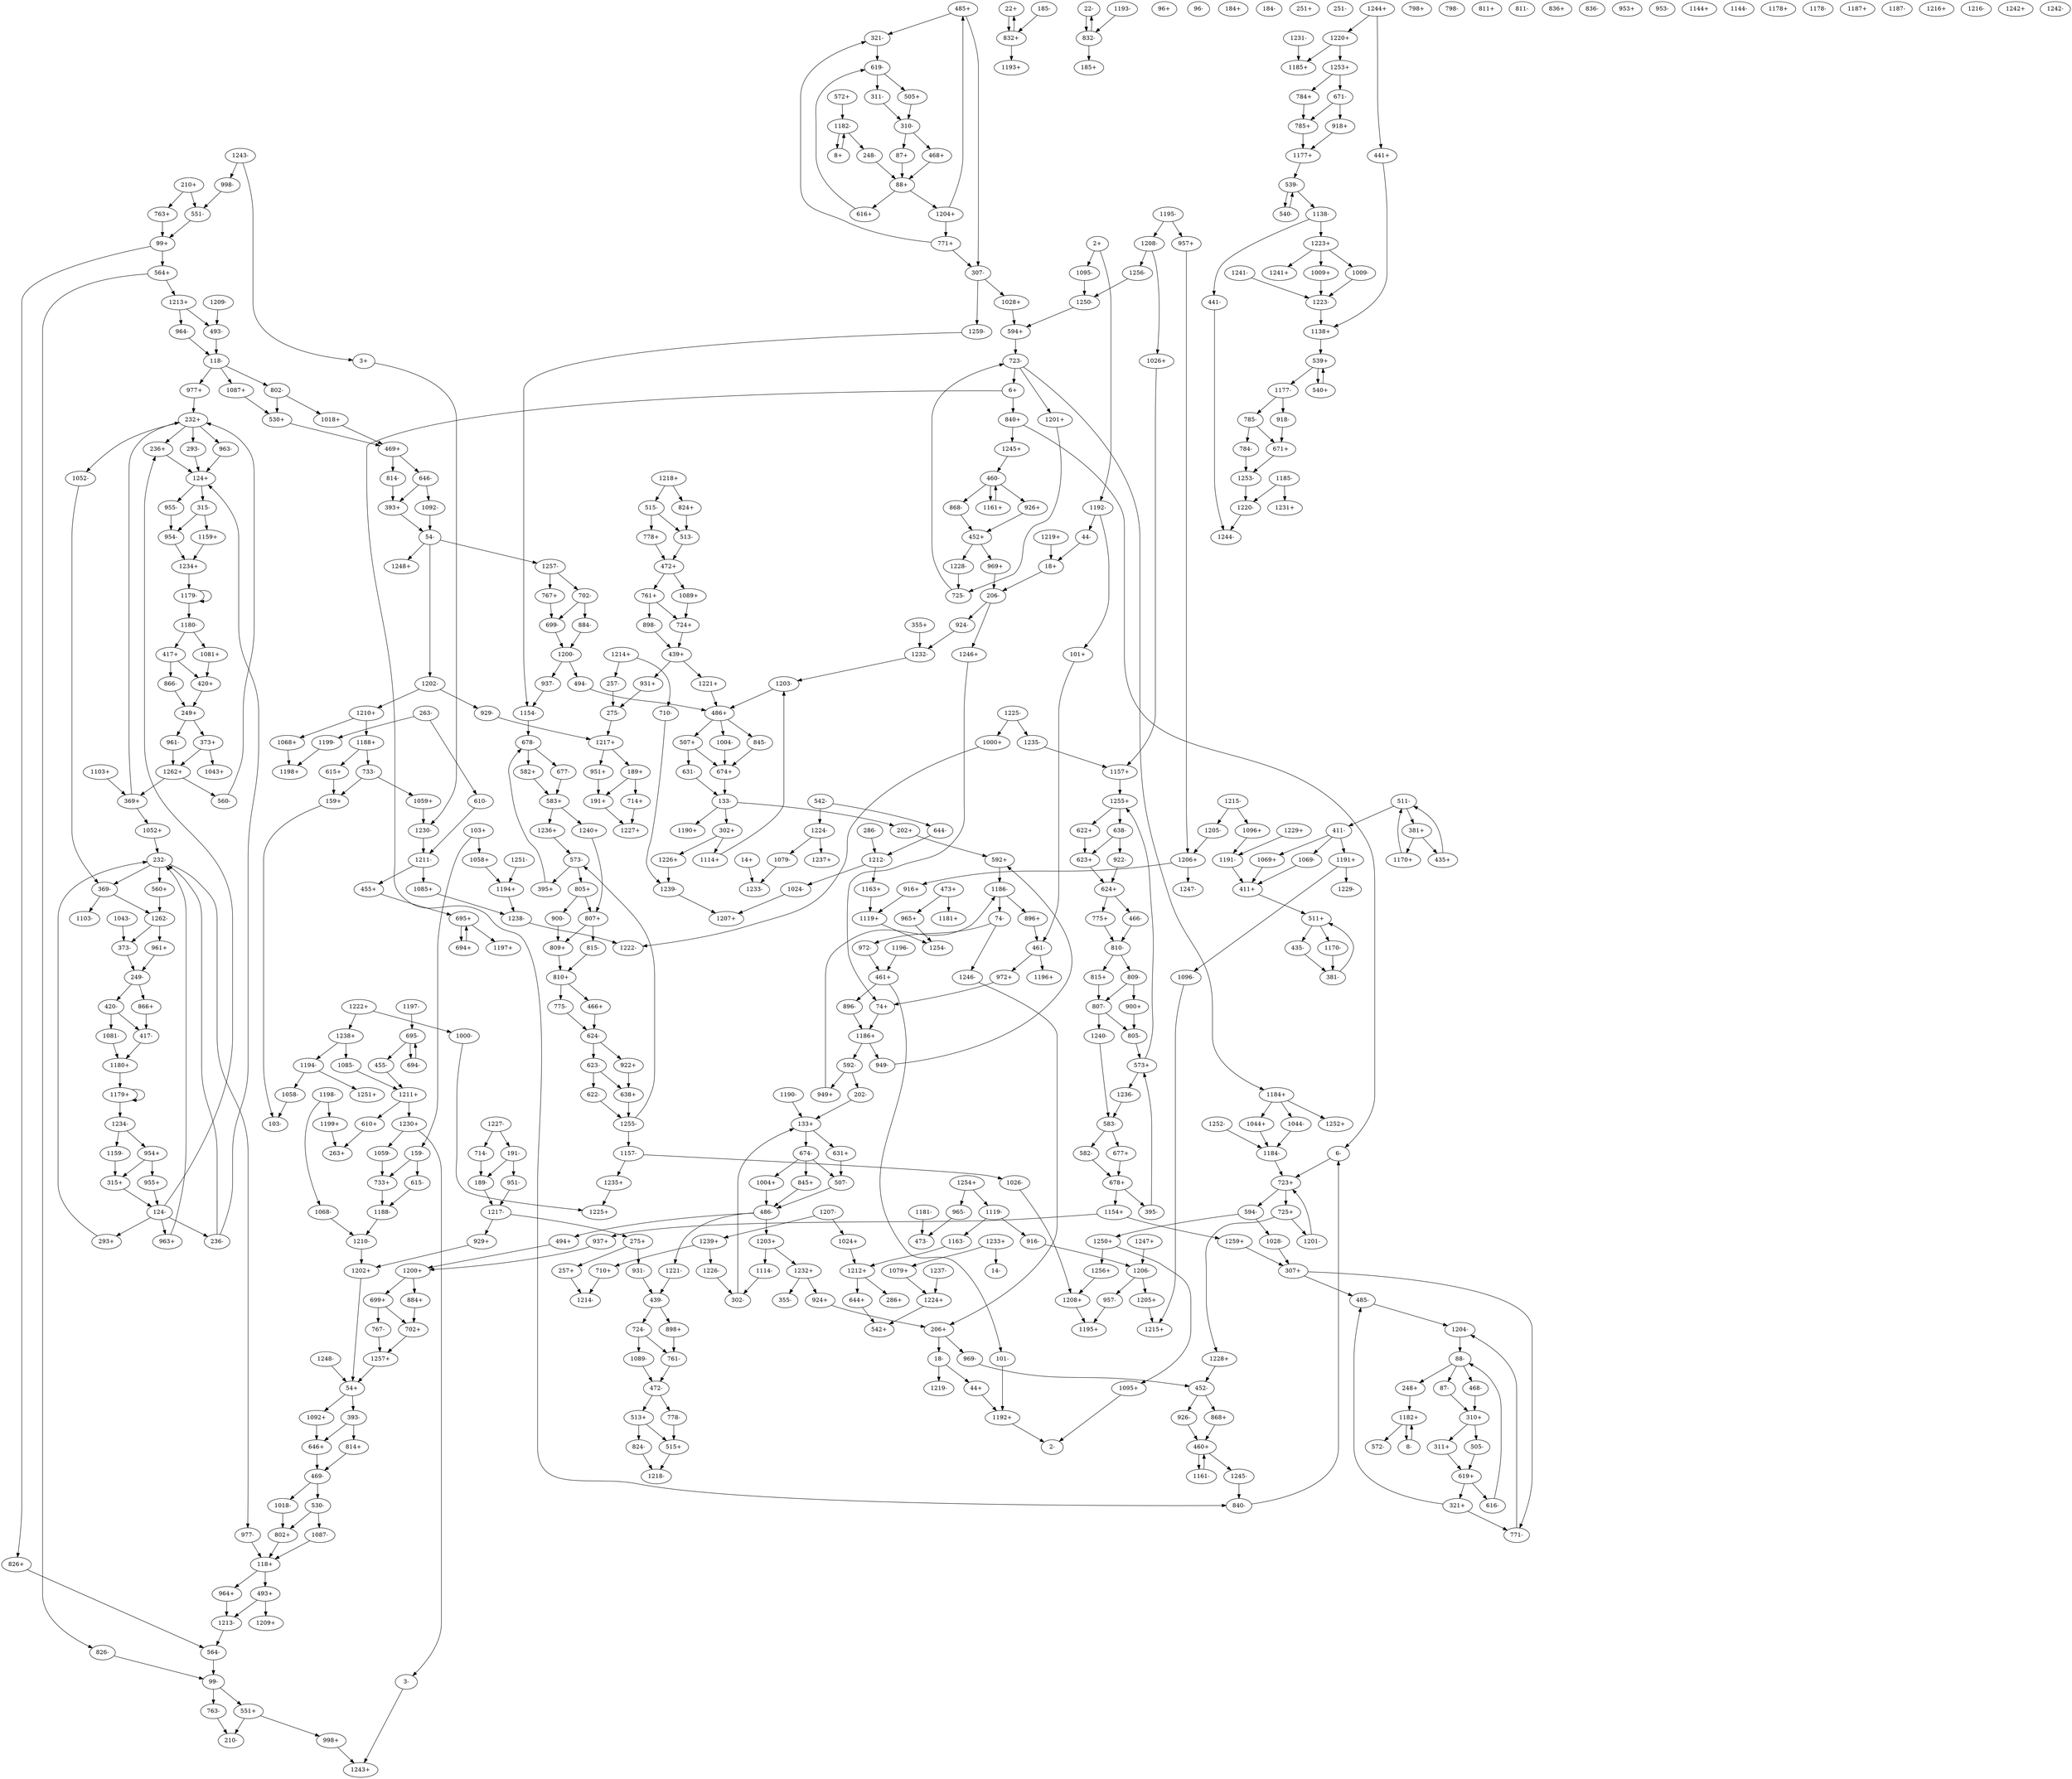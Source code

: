 digraph adj {
graph [k=96]
edge [d=-95]
"2+" [l=3406 C=49577]
"2-" [l=3406 C=49577]
"3+" [l=7853 C=103282]
"3-" [l=7853 C=103282]
"6+" [l=8737 C=112215]
"6-" [l=8737 C=112215]
"8+" [l=1013 C=10418]
"8-" [l=1013 C=10418]
"14+" [l=7589 C=96271]
"14-" [l=7589 C=96271]
"18+" [l=4107 C=62428]
"18-" [l=4107 C=62428]
"22+" [l=1031 C=14267]
"22-" [l=1031 C=14267]
"44+" [l=189 C=188]
"44-" [l=189 C=188]
"54+" [l=1926 C=91449]
"54-" [l=1926 C=91449]
"74+" [l=1682 C=27883]
"74-" [l=1682 C=27883]
"87+" [l=667 C=6339]
"87-" [l=667 C=6339]
"88+" [l=210 C=3729]
"88-" [l=210 C=3729]
"96+" [l=6206 C=80913]
"96-" [l=6206 C=80913]
"99+" [l=5428 C=73415]
"99-" [l=5428 C=73415]
"101+" [l=11035 C=150379]
"101-" [l=11035 C=150379]
"103+" [l=2527 C=28176]
"103-" [l=2527 C=28176]
"118+" [l=3802 C=176116]
"118-" [l=3802 C=176116]
"124+" [l=512 C=73236]
"124-" [l=512 C=73236]
"133+" [l=586 C=25610]
"133-" [l=586 C=25610]
"159+" [l=4959 C=65861]
"159-" [l=4959 C=65861]
"184+" [l=11142 C=182943]
"184-" [l=11142 C=182943]
"185+" [l=4138 C=48518]
"185-" [l=4138 C=48518]
"189+" [l=174 C=854]
"189-" [l=174 C=854]
"191+" [l=174 C=1506]
"191-" [l=174 C=1506]
"202+" [l=5027 C=65322]
"202-" [l=5027 C=65322]
"206+" [l=4612 C=73257]
"206-" [l=4612 C=73257]
"210+" [l=668 C=6964]
"210-" [l=668 C=6964]
"232+" [l=119 C=4915]
"232-" [l=119 C=4915]
"236+" [l=127 C=5945]
"236-" [l=127 C=5945]
"248+" [l=1657 C=19393]
"248-" [l=1657 C=19393]
"249+" [l=388 C=48216]
"249-" [l=388 C=48216]
"251+" [l=3294 C=41718]
"251-" [l=3294 C=41718]
"257+" [l=7091 C=97226]
"257-" [l=7091 C=97226]
"263+" [l=20098 C=274972]
"263-" [l=20098 C=274972]
"275+" [l=3208 C=43026]
"275-" [l=3208 C=43026]
"286+" [l=1475 C=17422]
"286-" [l=1475 C=17422]
"293+" [l=191 C=192]
"293-" [l=191 C=192]
"302+" [l=4696 C=69077]
"302-" [l=4696 C=69077]
"307+" [l=3321 C=50524]
"307-" [l=3321 C=50524]
"310+" [l=169 C=1309]
"310-" [l=169 C=1309]
"311+" [l=399 C=3124]
"311-" [l=399 C=3124]
"315+" [l=103 C=1344]
"315-" [l=103 C=1344]
"321+" [l=2067 C=23698]
"321-" [l=2067 C=23698]
"355+" [l=2262 C=29124]
"355-" [l=2262 C=29124]
"369+" [l=122 C=5948]
"369-" [l=122 C=5948]
"373+" [l=155 C=12128]
"373-" [l=155 C=12128]
"381+" [l=667 C=11965]
"381-" [l=667 C=11965]
"393+" [l=142 C=2832]
"393-" [l=142 C=2832]
"395+" [l=325 C=4498]
"395-" [l=325 C=4498]
"411+" [l=3410 C=43578]
"411-" [l=3410 C=43578]
"417+" [l=109 C=2376]
"417-" [l=109 C=2376]
"420+" [l=109 C=2315]
"420-" [l=109 C=2315]
"435+" [l=1326 C=17805]
"435-" [l=1326 C=17805]
"439+" [l=785 C=11247]
"439-" [l=785 C=11247]
"441+" [l=187 C=184]
"441-" [l=187 C=184]
"452+" [l=260 C=2620]
"452-" [l=260 C=2620]
"455+" [l=2005 C=23582]
"455-" [l=2005 C=23582]
"460+" [l=114 C=532]
"460-" [l=114 C=532]
"461+" [l=783 C=9754]
"461-" [l=783 C=9754]
"466+" [l=430 C=4174]
"466-" [l=430 C=4174]
"468+" [l=667 C=8473]
"468-" [l=667 C=8473]
"469+" [l=283 C=11109]
"469-" [l=283 C=11109]
"472+" [l=3049 C=44199]
"472-" [l=3049 C=44199]
"473+" [l=241 C=969]
"473-" [l=241 C=969]
"485+" [l=278 C=3202]
"485-" [l=278 C=3202]
"486+" [l=324 C=9304]
"486-" [l=324 C=9304]
"493+" [l=168 C=1363]
"493-" [l=168 C=1363]
"494+" [l=1758 C=19674]
"494-" [l=1758 C=19674]
"505+" [l=387 C=3072]
"505-" [l=387 C=3072]
"507+" [l=119 C=660]
"507-" [l=119 C=660]
"511+" [l=121 C=993]
"511-" [l=121 C=993]
"513+" [l=110 C=307]
"513-" [l=110 C=307]
"515+" [l=110 C=210]
"515-" [l=110 C=210]
"530+" [l=155 C=2887]
"530-" [l=155 C=2887]
"539+" [l=206 C=3036]
"539-" [l=206 C=3036]
"540+" [l=369 C=4903]
"540-" [l=369 C=4903]
"542+" [l=1947 C=21575]
"542-" [l=1947 C=21575]
"551+" [l=188 C=1186]
"551-" [l=188 C=1186]
"560+" [l=191 C=207]
"560-" [l=191 C=207]
"564+" [l=192 C=1372]
"564-" [l=192 C=1372]
"572+" [l=822 C=8973]
"572-" [l=822 C=8973]
"573+" [l=175 C=2269]
"573-" [l=175 C=2269]
"582+" [l=415 C=4176]
"582-" [l=415 C=4176]
"583+" [l=132 C=1217]
"583-" [l=132 C=1217]
"592+" [l=211 C=2475]
"592-" [l=211 C=2475]
"594+" [l=2350 C=29556]
"594-" [l=2350 C=29556]
"610+" [l=191 C=192]
"610-" [l=191 C=192]
"615+" [l=191 C=192]
"615-" [l=191 C=192]
"616+" [l=815 C=8687]
"616-" [l=815 C=8687]
"619+" [l=235 C=4153]
"619-" [l=235 C=4153]
"622+" [l=382 C=4943]
"622-" [l=382 C=4943]
"623+" [l=110 C=294]
"623-" [l=110 C=294]
"624+" [l=97 C=56]
"624-" [l=97 C=56]
"631+" [l=298 C=2334]
"631-" [l=298 C=2334]
"638+" [l=299 C=4110]
"638-" [l=299 C=4110]
"644+" [l=191 C=192]
"644-" [l=191 C=192]
"646+" [l=142 C=2995]
"646-" [l=142 C=2995]
"671+" [l=120 C=339]
"671-" [l=120 C=339]
"674+" [l=219 C=3466]
"674-" [l=219 C=3466]
"677+" [l=415 C=5106]
"677-" [l=415 C=5106]
"678+" [l=106 C=440]
"678-" [l=106 C=440]
"694+" [l=287 C=2800]
"694-" [l=287 C=2800]
"695+" [l=227 C=3815]
"695-" [l=227 C=3815]
"699+" [l=123 C=439]
"699-" [l=123 C=439]
"702+" [l=123 C=377]
"702-" [l=123 C=377]
"710+" [l=190 C=190]
"710-" [l=190 C=190]
"714+" [l=191 C=192]
"714-" [l=191 C=192]
"723+" [l=141 C=1635]
"723-" [l=141 C=1635]
"724+" [l=123 C=385]
"724-" [l=123 C=385]
"725+" [l=204 C=2525]
"725-" [l=204 C=2525]
"733+" [l=167 C=825]
"733-" [l=167 C=825]
"761+" [l=123 C=479]
"761-" [l=123 C=479]
"763+" [l=191 C=192]
"763-" [l=191 C=192]
"767+" [l=191 C=192]
"767-" [l=191 C=192]
"771+" [l=302 C=2321]
"771-" [l=302 C=2321]
"775+" [l=430 C=2968]
"775-" [l=430 C=2968]
"778+" [l=191 C=192]
"778-" [l=191 C=192]
"784+" [l=190 C=190]
"784-" [l=190 C=190]
"785+" [l=120 C=207]
"785-" [l=120 C=207]
"798+" [l=191 C=210]
"798-" [l=191 C=210]
"802+" [l=147 C=2507]
"802-" [l=147 C=2507]
"805+" [l=199 C=903]
"805-" [l=199 C=903]
"807+" [l=119 C=469]
"807-" [l=119 C=469]
"809+" [l=132 C=299]
"809-" [l=132 C=299]
"810+" [l=104 C=227]
"810-" [l=104 C=227]
"811+" [l=182 C=536]
"811-" [l=182 C=536]
"814+" [l=191 C=238]
"814-" [l=191 C=238]
"815+" [l=191 C=1036]
"815-" [l=191 C=1036]
"824+" [l=189 C=188]
"824-" [l=189 C=188]
"826+" [l=183 C=176]
"826-" [l=183 C=176]
"832+" [l=214 C=2290]
"832-" [l=214 C=2290]
"836+" [l=191 C=192]
"836-" [l=191 C=192]
"840+" [l=173 C=938]
"840-" [l=173 C=938]
"845+" [l=203 C=1894]
"845-" [l=203 C=1894]
"866+" [l=191 C=192]
"866-" [l=191 C=192]
"868+" [l=191 C=1674]
"868-" [l=191 C=1674]
"884+" [l=191 C=192]
"884-" [l=191 C=192]
"896+" [l=192 C=194]
"896-" [l=192 C=194]
"898+" [l=191 C=192]
"898-" [l=191 C=192]
"900+" [l=191 C=192]
"900-" [l=191 C=192]
"916+" [l=185 C=180]
"916-" [l=185 C=180]
"918+" [l=191 C=192]
"918-" [l=191 C=192]
"922+" [l=182 C=852]
"922-" [l=182 C=852]
"924+" [l=187 C=184]
"924-" [l=187 C=184]
"926+" [l=191 C=192]
"926-" [l=191 C=192]
"929+" [l=188 C=186]
"929-" [l=188 C=186]
"931+" [l=186 C=182]
"931-" [l=186 C=182]
"937+" [l=191 C=192]
"937-" [l=191 C=192]
"949+" [l=182 C=174]
"949-" [l=182 C=174]
"951+" [l=191 C=192]
"951-" [l=191 C=192]
"953+" [l=191 C=192]
"953-" [l=191 C=192]
"954+" [l=102 C=25]
"954-" [l=102 C=25]
"955+" [l=184 C=197]
"955-" [l=184 C=197]
"957+" [l=189 C=188]
"957-" [l=189 C=188]
"961+" [l=191 C=288]
"961-" [l=191 C=288]
"963+" [l=191 C=200]
"963-" [l=191 C=200]
"964+" [l=191 C=192]
"964-" [l=191 C=192]
"965+" [l=186 C=182]
"965-" [l=186 C=182]
"969+" [l=190 C=190]
"969-" [l=190 C=190]
"972+" [l=185 C=180]
"972-" [l=185 C=180]
"977+" [l=188 C=186]
"977-" [l=188 C=186]
"998+" [l=188 C=186]
"998-" [l=188 C=186]
"1000+" [l=189 C=188]
"1000-" [l=189 C=188]
"1004+" [l=198 C=206]
"1004-" [l=198 C=206]
"1009+" [l=181 C=172]
"1009-" [l=181 C=172]
"1018+" [l=191 C=192]
"1018-" [l=191 C=192]
"1024+" [l=190 C=190]
"1024-" [l=190 C=190]
"1026+" [l=191 C=192]
"1026-" [l=191 C=192]
"1028+" [l=209 C=228]
"1028-" [l=209 C=228]
"1043+" [l=193 C=196]
"1043-" [l=193 C=196]
"1044+" [l=182 C=174]
"1044-" [l=182 C=174]
"1052+" [l=183 C=176]
"1052-" [l=183 C=176]
"1058+" [l=185 C=180]
"1058-" [l=185 C=180]
"1059+" [l=207 C=224]
"1059-" [l=207 C=224]
"1068+" [l=190 C=190]
"1068-" [l=190 C=190]
"1069+" [l=181 C=172]
"1069-" [l=181 C=172]
"1079+" [l=183 C=176]
"1079-" [l=183 C=176]
"1081+" [l=191 C=192]
"1081-" [l=191 C=192]
"1085+" [l=194 C=198]
"1085-" [l=194 C=198]
"1087+" [l=191 C=192]
"1087-" [l=191 C=192]
"1089+" [l=191 C=192]
"1089-" [l=191 C=192]
"1092+" [l=191 C=192]
"1092-" [l=191 C=192]
"1095+" [l=190 C=190]
"1095-" [l=190 C=190]
"1096+" [l=183 C=176]
"1096-" [l=183 C=176]
"1103+" [l=191 C=192]
"1103-" [l=191 C=192]
"1114+" [l=190 C=190]
"1114-" [l=190 C=190]
"1119+" [l=8569 C=112470]
"1119-" [l=8569 C=112470]
"1138+" [l=7223 C=87632]
"1138-" [l=7223 C=87632]
"1144+" [l=6596 C=97981]
"1144-" [l=6596 C=97981]
"1154+" [l=6444 C=86085]
"1154-" [l=6444 C=86085]
"1157+" [l=5440 C=69326]
"1157-" [l=5440 C=69326]
"1159+" [l=183 C=13132]
"1159-" [l=183 C=13132]
"1161+" [l=12729 C=163168]
"1161-" [l=12729 C=163168]
"1163+" [l=6746 C=84211]
"1163-" [l=6746 C=84211]
"1170+" [l=1317 C=15735]
"1170-" [l=1317 C=15735]
"1177+" [l=10595 C=126025]
"1177-" [l=10595 C=126025]
"1178+" [l=1702 C=15788]
"1178-" [l=1702 C=15788]
"1179+" [l=117 C=5610]
"1179-" [l=117 C=5610]
"1180+" [l=670 C=82788]
"1180-" [l=670 C=82788]
"1181+" [l=15525 C=218920]
"1181-" [l=15525 C=218920]
"1182+" [l=1041 C=18735]
"1182-" [l=1041 C=18735]
"1184+" [l=24641 C=321117]
"1184-" [l=24641 C=321117]
"1185+" [l=25778 C=407575]
"1185-" [l=25778 C=407575]
"1186+" [l=5156 C=83404]
"1186-" [l=5156 C=83404]
"1187+" [l=22860 C=283837]
"1187-" [l=22860 C=283837]
"1188+" [l=35536 C=509674]
"1188-" [l=35536 C=509674]
"1190+" [l=17609 C=279275]
"1190-" [l=17609 C=279275]
"1191+" [l=14423 C=211342]
"1191-" [l=14423 C=211342]
"1192+" [l=5837 C=80876]
"1192-" [l=5837 C=80876]
"1193+" [l=11018 C=156449]
"1193-" [l=11018 C=156449]
"1194+" [l=7488 C=99700]
"1194-" [l=7488 C=99700]
"1195+" [l=7819 C=95391]
"1195-" [l=7819 C=95391]
"1196+" [l=18598 C=240937]
"1196-" [l=18598 C=240937]
"1197+" [l=19716 C=283961]
"1197-" [l=19716 C=283961]
"1198+" [l=14710 C=220955]
"1198-" [l=14710 C=220955]
"1199+" [l=32308 C=441799]
"1199-" [l=32308 C=441799]
"1200+" [l=39765 C=655492]
"1200-" [l=39765 C=655492]
"1201+" [l=20796 C=271674]
"1201-" [l=20796 C=271674]
"1202+" [l=39700 C=592021]
"1202-" [l=39700 C=592021]
"1203+" [l=37193 C=564936]
"1203-" [l=37193 C=564936]
"1204+" [l=538 C=10247]
"1204-" [l=538 C=10247]
"1205+" [l=25740 C=391609]
"1205-" [l=25740 C=391609]
"1206+" [l=35871 C=539719]
"1206-" [l=35871 C=539719]
"1207+" [l=12427 C=197636]
"1207-" [l=12427 C=197636]
"1208+" [l=16598 C=217537]
"1208-" [l=16598 C=217537]
"1209+" [l=7227 C=76383]
"1209-" [l=7227 C=76383]
"1210+" [l=10817 C=162628]
"1210-" [l=10817 C=162628]
"1211+" [l=15686 C=213588]
"1211-" [l=15686 C=213588]
"1212+" [l=28989 C=394882]
"1212-" [l=28989 C=394882]
"1213+" [l=6932 C=98627]
"1213-" [l=6932 C=98627]
"1214+" [l=15110 C=221054]
"1214-" [l=15110 C=221054]
"1215+" [l=27252 C=376908]
"1215-" [l=27252 C=376908]
"1216+" [l=17894 C=253963]
"1216-" [l=17894 C=253963]
"1217+" [l=34230 C=493635]
"1217-" [l=34230 C=493635]
"1218+" [l=12016 C=188322]
"1218-" [l=12016 C=188322]
"1219+" [l=41183 C=658702]
"1219-" [l=41183 C=658702]
"1220+" [l=9568 C=117094]
"1220-" [l=9568 C=117094]
"1221+" [l=21121 C=322191]
"1221-" [l=21121 C=322191]
"1222+" [l=27098 C=350381]
"1222-" [l=27098 C=350381]
"1223+" [l=25103 C=323385]
"1223-" [l=25103 C=323385]
"1224+" [l=7081 C=102427]
"1224-" [l=7081 C=102427]
"1225+" [l=26545 C=375420]
"1225-" [l=26545 C=375420]
"1226+" [l=25773 C=392767]
"1226-" [l=25773 C=392767]
"1227+" [l=6150 C=88303]
"1227-" [l=6150 C=88303]
"1228+" [l=7691 C=109262]
"1228-" [l=7691 C=109262]
"1229+" [l=48622 C=704864]
"1229-" [l=48622 C=704864]
"1230+" [l=24557 C=330137]
"1230-" [l=24557 C=330137]
"1231+" [l=22592 C=392116]
"1231-" [l=22592 C=392116]
"1232+" [l=32956 C=479018]
"1232-" [l=32956 C=479018]
"1233+" [l=29055 C=397132]
"1233-" [l=29055 C=397132]
"1234+" [l=383 C=22374]
"1234-" [l=383 C=22374]
"1235+" [l=4715 C=69307]
"1235-" [l=4715 C=69307]
"1236+" [l=644 C=6747]
"1236-" [l=644 C=6747]
"1237+" [l=10976 C=153175]
"1237-" [l=10976 C=153175]
"1238+" [l=18999 C=248098]
"1238-" [l=18999 C=248098]
"1239+" [l=25788 C=396838]
"1239-" [l=25788 C=396838]
"1240+" [l=3753 C=50790]
"1240-" [l=3753 C=50790]
"1241+" [l=5226 C=68371]
"1241-" [l=5226 C=68371]
"1242+" [l=51575 C=845053]
"1242-" [l=51575 C=845053]
"1243+" [l=41205 C=586695]
"1243-" [l=41205 C=586695]
"1244+" [l=23092 C=284501]
"1244-" [l=23092 C=284501]
"1245+" [l=24077 C=356246]
"1245-" [l=24077 C=356246]
"1246+" [l=6587 C=102189]
"1246-" [l=6587 C=102189]
"1247+" [l=3598 C=48396]
"1247-" [l=3598 C=48396]
"1248+" [l=12042 C=166566]
"1248-" [l=12042 C=166566]
"1250+" [l=25918 C=343770]
"1250-" [l=25918 C=343770]
"1251+" [l=10190 C=132086]
"1251-" [l=10190 C=132086]
"1252+" [l=5688 C=77466]
"1252-" [l=5688 C=77466]
"1253+" [l=6756 C=90829]
"1253-" [l=6756 C=90829]
"1254+" [l=19156 C=256663]
"1254-" [l=19156 C=256663]
"1255+" [l=321 C=5509]
"1255-" [l=321 C=5509]
"1256+" [l=22982 C=267938]
"1256-" [l=22982 C=267938]
"1257+" [l=63938 C=1018343]
"1257-" [l=63938 C=1018343]
"1259+" [l=7651 C=101828]
"1259-" [l=7651 C=101828]
"1262+" [l=3175 C=502798]
"1262-" [l=3175 C=502798]
"2+" -> "1095-"
"2+" -> "1192-"
"3+" -> "1230-"
"3-" -> "1243+"
"6+" -> "840+"
"6+" -> "840-" [d=-13]
"6-" -> "723+" [d=-89]
"8+" -> "1182-"
"8-" -> "1182+"
"14+" -> "1233-"
"18+" -> "206-"
"18-" -> "44+"
"18-" -> "1219-"
"22+" -> "832+"
"22-" -> "832-"
"44+" -> "1192+"
"44-" -> "18+"
"54+" -> "393-"
"54+" -> "1092+"
"54-" -> "1202-"
"54-" -> "1248+" [d=-91]
"54-" -> "1257-" [d=-91]
"74+" -> "1186+"
"74-" -> "972-"
"74-" -> "1246-"
"87+" -> "88+"
"87-" -> "310+"
"88+" -> "616+"
"88+" -> "1204+"
"88-" -> "87-"
"88-" -> "248+" [d=-89]
"88-" -> "468-" [d=-89]
"99+" -> "564+"
"99+" -> "826+"
"99-" -> "551+"
"99-" -> "763-"
"101+" -> "461-"
"101-" -> "1192+"
"103+" -> "159-"
"103+" -> "1058+"
"118+" -> "493+"
"118+" -> "964+"
"118-" -> "1087+"
"118-" -> "802-" [d=-87]
"118-" -> "977+" [d=-87]
"124+" -> "955-"
"124+" -> "315-"
"124-" -> "236+" [d=-10]
"124-" -> "963+" [d=-17]
"124-" -> "236-" [d=-13]
"124-" -> "293+" [d=-13]
"133+" -> "631+"
"133+" -> "674-"
"133-" -> "202+"
"133-" -> "302+" [d=-76]
"133-" -> "1190+" [d=-76]
"159+" -> "103-"
"159-" -> "615-"
"159-" -> "733+" [d=-71]
"185-" -> "832+"
"189+" -> "714+"
"189+" -> "191+" [d=-78]
"189-" -> "1217-"
"191+" -> "1227+"
"191-" -> "951-"
"191-" -> "189-" [d=-78]
"202+" -> "592+"
"202-" -> "133+"
"206+" -> "18-"
"206+" -> "969-"
"206-" -> "924-"
"206-" -> "1246+"
"210+" -> "763+"
"210+" -> "551-" [d=-92]
"232+" -> "293-"
"232+" -> "963-" [d=-91]
"232+" -> "1052-" [d=-44]
"232+" -> "236+" [d=-31]
"232-" -> "560+"
"232-" -> "977-" [d=-45]
"232-" -> "369-" [d=-36]
"236+" -> "124+" [d=-13]
"236-" -> "124+" [d=-10]
"236-" -> "232-" [d=-31]
"248+" -> "1182+"
"248-" -> "88+" [d=-89]
"249+" -> "373+"
"249+" -> "961-"
"249-" -> "866+"
"249-" -> "420-"
"257+" -> "1214-"
"257-" -> "275-"
"263-" -> "610-"
"263-" -> "1199-"
"275+" -> "257+"
"275+" -> "931-"
"275-" -> "1217+"
"286-" -> "1212-"
"293+" -> "232-"
"293-" -> "124+" [d=-13]
"302+" -> "1114+"
"302+" -> "1226+"
"302-" -> "133+" [d=-76]
"307+" -> "485-"
"307+" -> "771-"
"307-" -> "1028+"
"307-" -> "1259-"
"310+" -> "311+"
"310+" -> "505-"
"310-" -> "87+"
"310-" -> "468+"
"311+" -> "619+"
"311-" -> "310-"
"315+" -> "124-"
"315-" -> "1159+"
"315-" -> "954-" [d=-15]
"321+" -> "485-"
"321+" -> "771-"
"321-" -> "619-"
"355+" -> "1232-"
"369+" -> "1052+"
"369+" -> "232+" [d=-36]
"369-" -> "1103-"
"369-" -> "1262-" [d=-85]
"373+" -> "1043+"
"373+" -> "1262+" [d=-59]
"373-" -> "249-"
"381+" -> "435+"
"381+" -> "1170+"
"381-" -> "511+"
"393+" -> "54-"
"393-" -> "814+"
"393-" -> "646+" [d=-46]
"395+" -> "678-"
"395-" -> "573+"
"411+" -> "511+"
"411-" -> "1069-"
"411-" -> "1069+" [d=-12]
"411-" -> "1191+" [d=-12]
"417+" -> "866-"
"417+" -> "420+" [d=-13]
"417-" -> "1180+"
"420+" -> "249+"
"420-" -> "1081-"
"420-" -> "417-" [d=-13]
"435+" -> "511-"
"435-" -> "381-"
"439+" -> "931+"
"439+" -> "1221+"
"439-" -> "898+"
"439-" -> "724-"
"441+" -> "1138+"
"441-" -> "1244-"
"452+" -> "969+"
"452+" -> "1228-"
"452-" -> "868+"
"452-" -> "926-"
"455+" -> "695+"
"455-" -> "1211+"
"460+" -> "1161-"
"460+" -> "1245-"
"460-" -> "1161+"
"460-" -> "868-" [d=-56]
"460-" -> "926+" [d=-56]
"461+" -> "101-"
"461+" -> "896-"
"461-" -> "972+"
"461-" -> "1196+"
"466+" -> "624-"
"466-" -> "810-"
"468+" -> "88+" [d=-89]
"468-" -> "310+"
"469+" -> "646-"
"469+" -> "814-"
"469-" -> "530-"
"469-" -> "1018-"
"472+" -> "1089+"
"472+" -> "761+"
"472-" -> "778-"
"472-" -> "513+"
"473+" -> "965+"
"473+" -> "1181+"
"485+" -> "307-"
"485+" -> "321-"
"485-" -> "1204-"
"486+" -> "845-"
"486+" -> "507+" [d=-74]
"486+" -> "1004-" [d=-74]
"486-" -> "494+" [d=-89]
"486-" -> "1203+" [d=-89]
"486-" -> "1221-"
"493+" -> "1209+"
"493+" -> "1213-" [d=-72]
"493-" -> "118-"
"494+" -> "1200+"
"494-" -> "486+" [d=-89]
"505+" -> "310-"
"505-" -> "619+"
"507+" -> "631-"
"507+" -> "674+" [d=-16]
"507-" -> "486-" [d=-74]
"511+" -> "435-"
"511+" -> "1170-"
"511-" -> "381+"
"511-" -> "411-"
"513+" -> "824-"
"513+" -> "515+" [d=-14]
"513-" -> "472+"
"515+" -> "1218-"
"515-" -> "778+"
"515-" -> "513-" [d=-14]
"530+" -> "469+"
"530-" -> "1087-"
"530-" -> "802+" [d=-59]
"539+" -> "540+"
"539+" -> "1177-"
"539-" -> "540-"
"539-" -> "1138-"
"540+" -> "539+"
"540-" -> "539-"
"542-" -> "644-"
"542-" -> "1224-"
"551+" -> "998+"
"551+" -> "210-" [d=-92]
"551-" -> "99+"
"560+" -> "1262-"
"560-" -> "232+"
"564+" -> "826-"
"564+" -> "1213+"
"564-" -> "99-"
"572+" -> "1182-"
"573+" -> "1236-"
"573+" -> "1255+" [d=-47]
"573-" -> "395+"
"573-" -> "805+"
"582+" -> "583+"
"582-" -> "678+"
"583+" -> "1236+"
"583+" -> "1240+"
"583-" -> "582-"
"583-" -> "677+"
"592+" -> "1186-"
"592-" -> "202-"
"592-" -> "949+"
"594+" -> "723-"
"594-" -> "1028-"
"594-" -> "1250+"
"610+" -> "263+"
"610-" -> "1211-"
"615+" -> "159+"
"615-" -> "1188-"
"616+" -> "619-"
"616-" -> "88-"
"619+" -> "321+"
"619+" -> "616-"
"619-" -> "311-"
"619-" -> "505+"
"622+" -> "623+"
"622-" -> "1255-"
"623+" -> "624+"
"623-" -> "622-"
"623-" -> "638+" [d=-24]
"624+" -> "466-"
"624+" -> "775+"
"624-" -> "623-"
"624-" -> "922+"
"631+" -> "507-"
"631-" -> "133-"
"638+" -> "1255-"
"638-" -> "922-"
"638-" -> "623+" [d=-24]
"644+" -> "542+"
"644-" -> "1212-"
"646+" -> "469-"
"646-" -> "1092-"
"646-" -> "393+" [d=-46]
"671+" -> "1253-"
"671-" -> "918+"
"671-" -> "785+" [d=-24]
"674+" -> "133-"
"674-" -> "1004+"
"674-" -> "845+" [d=-79]
"674-" -> "507-" [d=-16]
"677+" -> "678+"
"677-" -> "583+"
"678+" -> "395-"
"678+" -> "1154+"
"678-" -> "582+"
"678-" -> "677-"
"694+" -> "695+"
"694-" -> "695-"
"695+" -> "694+"
"695+" -> "1197+"
"695-" -> "455-"
"695-" -> "694-"
"699+" -> "767-"
"699+" -> "702+" [d=-27]
"699-" -> "1200-"
"702+" -> "1257+"
"702-" -> "884-"
"702-" -> "699-" [d=-27]
"710+" -> "1214-"
"710-" -> "1239-"
"714+" -> "1227+"
"714-" -> "189-"
"723+" -> "594-"
"723+" -> "725+"
"723-" -> "6+" [d=-89]
"723-" -> "1184+" [d=-89]
"723-" -> "1201+"
"724+" -> "439+"
"724-" -> "1089-"
"724-" -> "761-" [d=-27]
"725+" -> "1201-"
"725+" -> "1228+"
"725-" -> "723-"
"733+" -> "1188-"
"733-" -> "1059+"
"733-" -> "159+" [d=-71]
"761+" -> "898-"
"761+" -> "724+" [d=-27]
"761-" -> "472-"
"763+" -> "99+"
"763-" -> "210-"
"767+" -> "699-"
"767-" -> "1257+"
"771+" -> "307-"
"771+" -> "321-"
"771-" -> "1204-"
"775+" -> "810-"
"775-" -> "624-"
"778+" -> "472+"
"778-" -> "515+"
"784+" -> "785+"
"784-" -> "1253-"
"785+" -> "1177+"
"785-" -> "784-"
"785-" -> "671+" [d=-24]
"802+" -> "118+" [d=-87]
"802-" -> "1018+"
"802-" -> "530+" [d=-59]
"805+" -> "900-"
"805+" -> "807+" [d=-82]
"805-" -> "573+"
"807+" -> "815-"
"807+" -> "809+" [d=-36]
"807-" -> "805-" [d=-82]
"807-" -> "1240-"
"809+" -> "810+"
"809-" -> "900+"
"809-" -> "807-" [d=-36]
"810+" -> "466+"
"810+" -> "775-"
"810-" -> "809-"
"810-" -> "815+"
"814+" -> "469-"
"814-" -> "393+"
"815+" -> "807-"
"815-" -> "810+"
"824+" -> "513-"
"824-" -> "1218-"
"826+" -> "564-"
"826-" -> "99-"
"832+" -> "22+"
"832+" -> "1193+"
"832-" -> "22-"
"832-" -> "185+"
"840+" -> "6-" [d=-13]
"840+" -> "1245+"
"840-" -> "6-"
"845+" -> "486-"
"845-" -> "674+" [d=-79]
"866+" -> "417-"
"866-" -> "249+"
"868+" -> "460+" [d=-56]
"868-" -> "452+"
"884+" -> "702+"
"884-" -> "1200-"
"896+" -> "461-"
"896-" -> "1186+"
"898+" -> "761-"
"898-" -> "439+"
"900+" -> "805-"
"900-" -> "809+"
"916+" -> "1119+"
"916-" -> "1206-"
"918+" -> "1177+"
"918-" -> "671+"
"922+" -> "638+"
"922-" -> "624+"
"924+" -> "206+"
"924-" -> "1232-"
"926+" -> "452+"
"926-" -> "460+" [d=-56]
"929+" -> "1202+"
"929-" -> "1217+"
"931+" -> "275-"
"931-" -> "439-"
"937+" -> "1200+"
"937-" -> "1154-"
"949+" -> "1186-"
"949-" -> "592+"
"951+" -> "191+"
"951-" -> "1217-"
"954+" -> "955+"
"954+" -> "315+" [d=-15]
"954-" -> "1234+"
"955+" -> "124-"
"955-" -> "954-"
"957+" -> "1206+"
"957-" -> "1195+"
"961+" -> "249-"
"961-" -> "1262+"
"963+" -> "232-" [d=-91]
"963-" -> "124+" [d=-17]
"964+" -> "1213-"
"964-" -> "118-"
"965+" -> "1254-"
"965-" -> "473-"
"969+" -> "206-"
"969-" -> "452-"
"972+" -> "74+"
"972-" -> "461+"
"977+" -> "232+" [d=-45]
"977-" -> "118+" [d=-87]
"998+" -> "1243+"
"998-" -> "551-"
"1000+" -> "1222-"
"1000-" -> "1225+"
"1004+" -> "486-" [d=-74]
"1004-" -> "674+"
"1009+" -> "1223-"
"1009-" -> "1223-" [d=-20]
"1018+" -> "469+"
"1018-" -> "802+"
"1024+" -> "1212+"
"1024-" -> "1207+"
"1026+" -> "1157+"
"1026-" -> "1208+"
"1028+" -> "594+"
"1028-" -> "307+"
"1043-" -> "373-"
"1044+" -> "1184-"
"1044-" -> "1184-" [d=-13]
"1052+" -> "232-" [d=-44]
"1052-" -> "369-"
"1058+" -> "1194+"
"1058-" -> "103-"
"1059+" -> "1230-"
"1059-" -> "733+"
"1068+" -> "1198+"
"1068-" -> "1210-"
"1069+" -> "411+"
"1069-" -> "411+" [d=-12]
"1079+" -> "1224+"
"1079-" -> "1233-"
"1081+" -> "420+"
"1081-" -> "1180+"
"1085+" -> "1238-"
"1085-" -> "1211+"
"1087+" -> "530+"
"1087-" -> "118+"
"1089+" -> "724+"
"1089-" -> "472-"
"1092+" -> "646+"
"1092-" -> "54-"
"1095+" -> "2-"
"1095-" -> "1250-"
"1096+" -> "1191-"
"1096-" -> "1215+"
"1103+" -> "369+"
"1114+" -> "1203-"
"1114-" -> "302-"
"1119+" -> "1254-"
"1119-" -> "916-"
"1119-" -> "1163-"
"1138+" -> "539+"
"1138-" -> "441-"
"1138-" -> "1223+"
"1154+" -> "937+"
"1154+" -> "1259+"
"1154-" -> "678-"
"1157+" -> "1255+"
"1157-" -> "1026-"
"1157-" -> "1235+"
"1159+" -> "1234+"
"1159-" -> "315+"
"1161+" -> "460-"
"1161-" -> "460+"
"1163+" -> "1119+"
"1163-" -> "1212+"
"1170+" -> "511-"
"1170-" -> "381-"
"1177+" -> "539-"
"1177-" -> "918-"
"1177-" -> "785-"
"1179+" -> "1179+"
"1179+" -> "1234-"
"1179-" -> "1179-"
"1179-" -> "1180-"
"1180+" -> "1179+"
"1180-" -> "1081+"
"1180-" -> "417+"
"1181-" -> "473-"
"1182+" -> "8-"
"1182+" -> "572-"
"1182-" -> "8+"
"1182-" -> "248-"
"1184+" -> "1044-"
"1184+" -> "1044+" [d=-13]
"1184+" -> "1252+" [d=-13]
"1184-" -> "723+" [d=-89]
"1185-" -> "1220-" [d=-10]
"1185-" -> "1231+"
"1186+" -> "592-"
"1186+" -> "949-"
"1186-" -> "74-"
"1186-" -> "896+"
"1188+" -> "615+"
"1188+" -> "733-"
"1188-" -> "1210-"
"1190-" -> "133+" [d=-76]
"1191+" -> "1096-"
"1191+" -> "1229-"
"1191-" -> "411+" [d=-12]
"1192+" -> "2-"
"1192-" -> "44-"
"1192-" -> "101+"
"1193-" -> "832-"
"1194+" -> "1238-"
"1194-" -> "1058-"
"1194-" -> "1251+"
"1195-" -> "957+"
"1195-" -> "1208-"
"1196-" -> "461+"
"1197-" -> "695-"
"1198-" -> "1068-"
"1198-" -> "1199+"
"1199+" -> "263+"
"1199-" -> "1198+"
"1200+" -> "884+"
"1200+" -> "699+"
"1200-" -> "494-"
"1200-" -> "937-"
"1201+" -> "725-"
"1201-" -> "723+"
"1202+" -> "54+"
"1202-" -> "929-"
"1202-" -> "1210+"
"1203+" -> "1114-"
"1203+" -> "1232+"
"1203-" -> "486+" [d=-89]
"1204+" -> "485+"
"1204+" -> "771+"
"1204-" -> "88-"
"1205+" -> "1215+"
"1205-" -> "1206+"
"1206+" -> "916+"
"1206+" -> "1247-"
"1206-" -> "957-"
"1206-" -> "1205+"
"1207-" -> "1024+"
"1207-" -> "1239+"
"1208+" -> "1195+"
"1208-" -> "1026+"
"1208-" -> "1256-"
"1209-" -> "493-"
"1210+" -> "1068+"
"1210+" -> "1188+"
"1210-" -> "1202+"
"1211+" -> "610+"
"1211+" -> "1230+"
"1211-" -> "455+"
"1211-" -> "1085+"
"1212+" -> "286+"
"1212+" -> "644+"
"1212-" -> "1024-"
"1212-" -> "1163+"
"1213+" -> "964-"
"1213+" -> "493-" [d=-72]
"1213-" -> "564-"
"1214+" -> "257-"
"1214+" -> "710-"
"1215-" -> "1096+"
"1215-" -> "1205-"
"1217+" -> "189+"
"1217+" -> "951+"
"1217-" -> "275+"
"1217-" -> "929+"
"1218+" -> "824+"
"1218+" -> "515-"
"1219+" -> "18+"
"1220+" -> "1185+" [d=-10]
"1220+" -> "1253+"
"1220-" -> "1244-"
"1221+" -> "486+"
"1221-" -> "439-"
"1222+" -> "1000-"
"1222+" -> "1238+"
"1223+" -> "1009-"
"1223+" -> "1009+" [d=-20]
"1223+" -> "1241+" [d=-20]
"1223-" -> "1138+"
"1224+" -> "542+"
"1224-" -> "1079-"
"1224-" -> "1237+"
"1225-" -> "1000+"
"1225-" -> "1235-"
"1226+" -> "1239-"
"1226-" -> "302-"
"1227-" -> "191-"
"1227-" -> "714-"
"1228+" -> "452-"
"1228-" -> "725-"
"1229+" -> "1191-"
"1230+" -> "3-"
"1230+" -> "1059-"
"1230-" -> "1211-"
"1231-" -> "1185+"
"1232+" -> "355-"
"1232+" -> "924+"
"1232-" -> "1203-"
"1233+" -> "14-"
"1233+" -> "1079+"
"1234+" -> "1179-"
"1234-" -> "1159-"
"1234-" -> "954+"
"1235+" -> "1225+"
"1235-" -> "1157+"
"1236+" -> "573-"
"1236-" -> "583-"
"1237-" -> "1224+"
"1238+" -> "1085-"
"1238+" -> "1194-"
"1238-" -> "1222-"
"1239+" -> "710+"
"1239+" -> "1226-"
"1239-" -> "1207+"
"1240+" -> "807+"
"1240-" -> "583-"
"1241-" -> "1223-" [d=-20]
"1243-" -> "3+"
"1243-" -> "998-"
"1244+" -> "441+"
"1244+" -> "1220+"
"1245+" -> "460-"
"1245-" -> "840-"
"1246+" -> "74+"
"1246-" -> "206+"
"1247+" -> "1206-"
"1248-" -> "54+" [d=-91]
"1250+" -> "1095+"
"1250+" -> "1256+"
"1250-" -> "594+"
"1251-" -> "1194+"
"1252-" -> "1184-" [d=-13]
"1253+" -> "784+"
"1253+" -> "671-"
"1253-" -> "1220-"
"1254+" -> "965-"
"1254+" -> "1119-"
"1255+" -> "622+"
"1255+" -> "638-"
"1255-" -> "1157-"
"1255-" -> "573-" [d=-47]
"1256+" -> "1208+"
"1256-" -> "1250-"
"1257+" -> "54+" [d=-91]
"1257-" -> "767+"
"1257-" -> "702-"
"1259+" -> "307+"
"1259-" -> "1154-"
"1262+" -> "560-"
"1262+" -> "369+" [d=-85]
"1262-" -> "961+"
"1262-" -> "373-" [d=-59]
}
